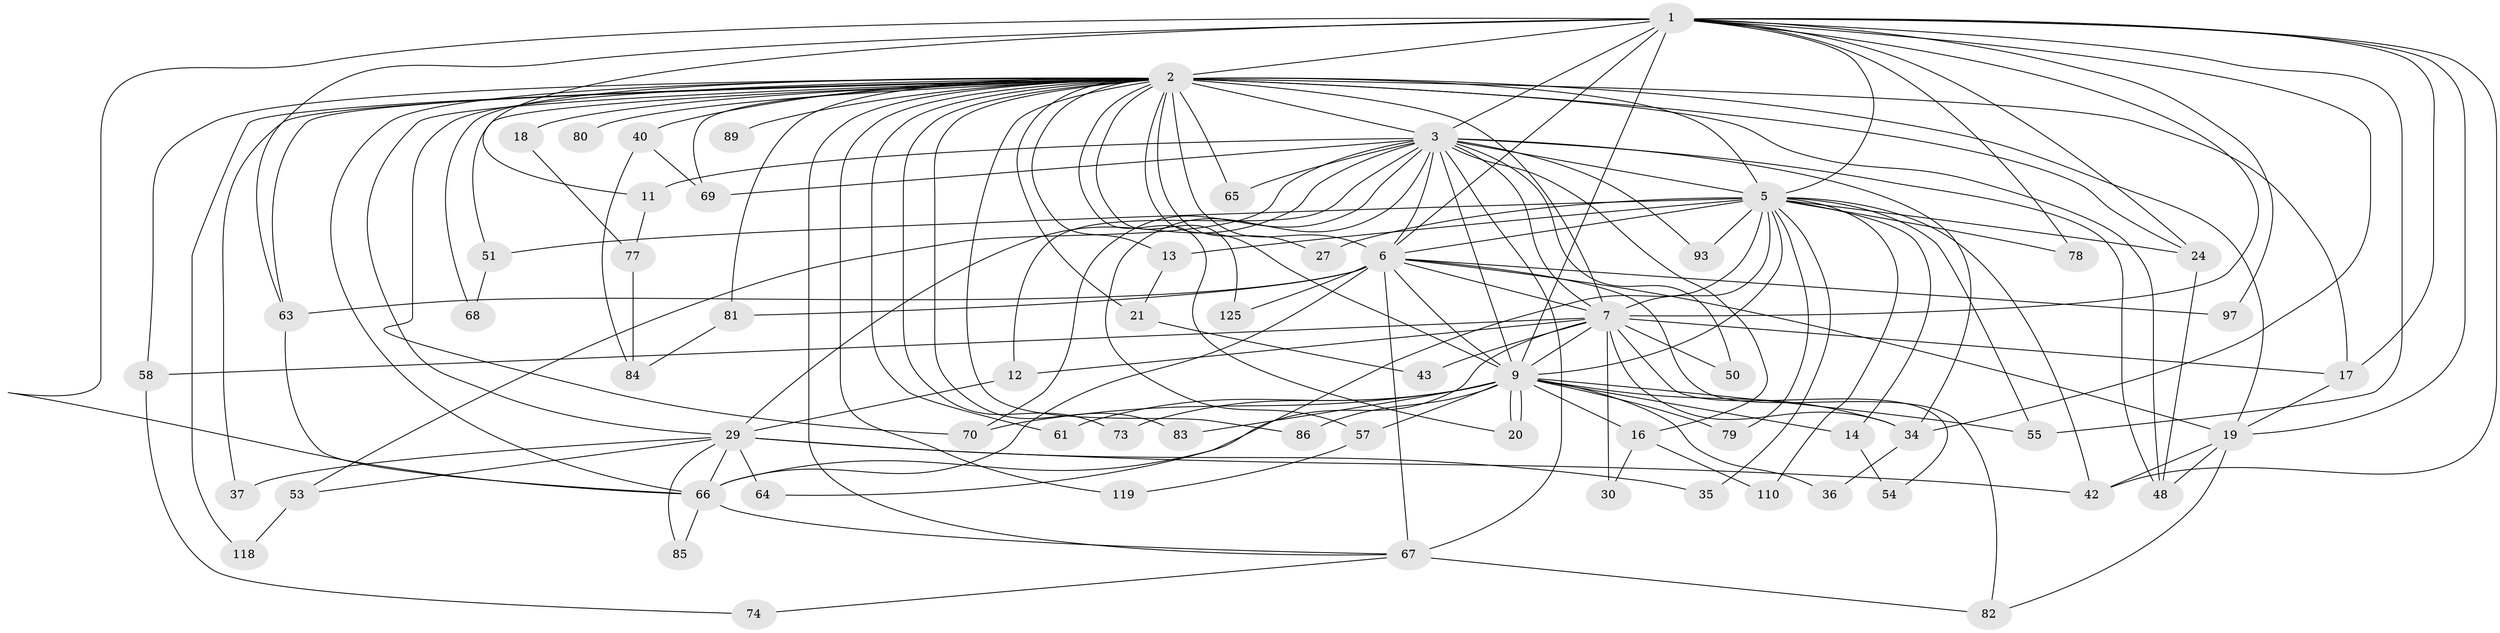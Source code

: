 // original degree distribution, {21: 0.015503875968992248, 29: 0.007751937984496124, 27: 0.015503875968992248, 17: 0.007751937984496124, 24: 0.007751937984496124, 23: 0.007751937984496124, 28: 0.007751937984496124, 25: 0.007751937984496124, 3: 0.2558139534883721, 4: 0.08527131782945736, 5: 0.03875968992248062, 6: 0.007751937984496124, 2: 0.5193798449612403, 9: 0.007751937984496124, 7: 0.007751937984496124}
// Generated by graph-tools (version 1.1) at 2025/14/03/09/25 04:14:06]
// undirected, 64 vertices, 155 edges
graph export_dot {
graph [start="1"]
  node [color=gray90,style=filled];
  1 [super="+22+46"];
  2 [super="+8+94+72+106+32+26+10+71+62+31"];
  3 [super="+23+33+76+87+99+117+25+4"];
  5;
  6;
  7 [super="+15"];
  9;
  11;
  12;
  13;
  14;
  16;
  17 [super="+59"];
  18;
  19 [super="+56+98"];
  20;
  21;
  24;
  27 [super="+105"];
  29 [super="+109+45"];
  30;
  34 [super="+123+49"];
  35;
  36;
  37;
  40 [super="+128+88"];
  42 [super="+113"];
  43;
  48;
  50;
  51;
  53;
  54;
  55 [super="+124"];
  57;
  58;
  61;
  63 [super="+103"];
  64;
  65;
  66 [super="+95"];
  67 [super="+116+112+114"];
  68;
  69 [super="+96+91"];
  70;
  73;
  74;
  77;
  78;
  79;
  80;
  81;
  82;
  83;
  84;
  85;
  86;
  89;
  93;
  97;
  110;
  118;
  119;
  125;
  1 -- 2 [weight=7];
  1 -- 3 [weight=3];
  1 -- 5;
  1 -- 6;
  1 -- 7;
  1 -- 9 [weight=2];
  1 -- 11;
  1 -- 17;
  1 -- 24;
  1 -- 55;
  1 -- 63;
  1 -- 78;
  1 -- 97;
  1 -- 66;
  1 -- 34;
  1 -- 19;
  1 -- 42;
  2 -- 3 [weight=11];
  2 -- 5 [weight=3];
  2 -- 6 [weight=5];
  2 -- 7 [weight=5];
  2 -- 9 [weight=5];
  2 -- 13 [weight=2];
  2 -- 21;
  2 -- 63;
  2 -- 66;
  2 -- 68;
  2 -- 73;
  2 -- 83;
  2 -- 69 [weight=2];
  2 -- 65;
  2 -- 80 [weight=2];
  2 -- 81;
  2 -- 18 [weight=2];
  2 -- 29;
  2 -- 37;
  2 -- 40 [weight=2];
  2 -- 51;
  2 -- 125;
  2 -- 118;
  2 -- 119;
  2 -- 61;
  2 -- 67;
  2 -- 24;
  2 -- 70;
  2 -- 48;
  2 -- 17 [weight=2];
  2 -- 19;
  2 -- 89 [weight=2];
  2 -- 58;
  2 -- 27;
  2 -- 86;
  2 -- 20;
  3 -- 5 [weight=4];
  3 -- 6 [weight=3];
  3 -- 7 [weight=6];
  3 -- 9 [weight=3];
  3 -- 11;
  3 -- 16;
  3 -- 34;
  3 -- 53;
  3 -- 57;
  3 -- 65;
  3 -- 67;
  3 -- 69 [weight=2];
  3 -- 93;
  3 -- 50;
  3 -- 70;
  3 -- 12;
  3 -- 48;
  3 -- 29;
  5 -- 6;
  5 -- 7;
  5 -- 9;
  5 -- 13;
  5 -- 14;
  5 -- 24;
  5 -- 35;
  5 -- 42;
  5 -- 51;
  5 -- 55;
  5 -- 64;
  5 -- 78;
  5 -- 79;
  5 -- 93;
  5 -- 110;
  5 -- 27;
  6 -- 7;
  6 -- 9;
  6 -- 19;
  6 -- 67 [weight=2];
  6 -- 81;
  6 -- 82;
  6 -- 97;
  6 -- 125;
  6 -- 66;
  6 -- 63;
  7 -- 9;
  7 -- 12;
  7 -- 17;
  7 -- 30;
  7 -- 34;
  7 -- 43;
  7 -- 50;
  7 -- 54;
  7 -- 58;
  7 -- 66;
  9 -- 14;
  9 -- 16;
  9 -- 20;
  9 -- 20;
  9 -- 36;
  9 -- 57;
  9 -- 61;
  9 -- 70;
  9 -- 73;
  9 -- 79;
  9 -- 83;
  9 -- 86;
  9 -- 55;
  9 -- 34;
  11 -- 77;
  12 -- 29;
  13 -- 21;
  14 -- 54;
  16 -- 30;
  16 -- 110;
  17 -- 19;
  18 -- 77;
  19 -- 42;
  19 -- 82;
  19 -- 48;
  21 -- 43;
  24 -- 48;
  29 -- 35;
  29 -- 37;
  29 -- 53;
  29 -- 64;
  29 -- 85;
  29 -- 42;
  29 -- 66;
  34 -- 36;
  40 -- 69;
  40 -- 84;
  51 -- 68;
  53 -- 118;
  57 -- 119;
  58 -- 74;
  63 -- 66;
  66 -- 85;
  66 -- 67;
  67 -- 74;
  67 -- 82;
  77 -- 84;
  81 -- 84;
}
